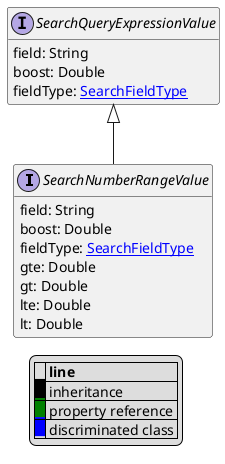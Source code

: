 @startuml

hide empty fields
hide empty methods
legend
|= |= line |
|<back:black>   </back>| inheritance |
|<back:green>   </back>| property reference |
|<back:blue>   </back>| discriminated class |
endlegend
interface SearchNumberRangeValue [[SearchNumberRangeValue.svg]] extends SearchQueryExpressionValue {
    field: String
    boost: Double
    fieldType: [[SearchFieldType.svg SearchFieldType]]
    gte: Double
    gt: Double
    lte: Double
    lt: Double
}
interface SearchQueryExpressionValue [[SearchQueryExpressionValue.svg]]  {
    field: String
    boost: Double
    fieldType: [[SearchFieldType.svg SearchFieldType]]
}





@enduml

